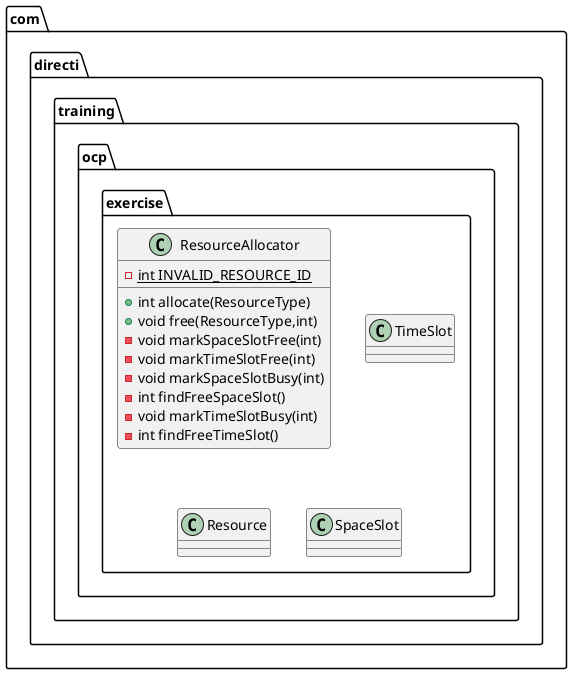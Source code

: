 @startuml
class com.directi.training.ocp.exercise.ResourceAllocator {
- {static} int INVALID_RESOURCE_ID
+ int allocate(ResourceType)
+ void free(ResourceType,int)
- void markSpaceSlotFree(int)
- void markTimeSlotFree(int)
- void markSpaceSlotBusy(int)
- int findFreeSpaceSlot()
- void markTimeSlotBusy(int)
- int findFreeTimeSlot()
}
class com.directi.training.ocp.exercise.TimeSlot {
}
class com.directi.training.ocp.exercise.Resource {
}
class com.directi.training.ocp.exercise.SpaceSlot {
}
@enduml